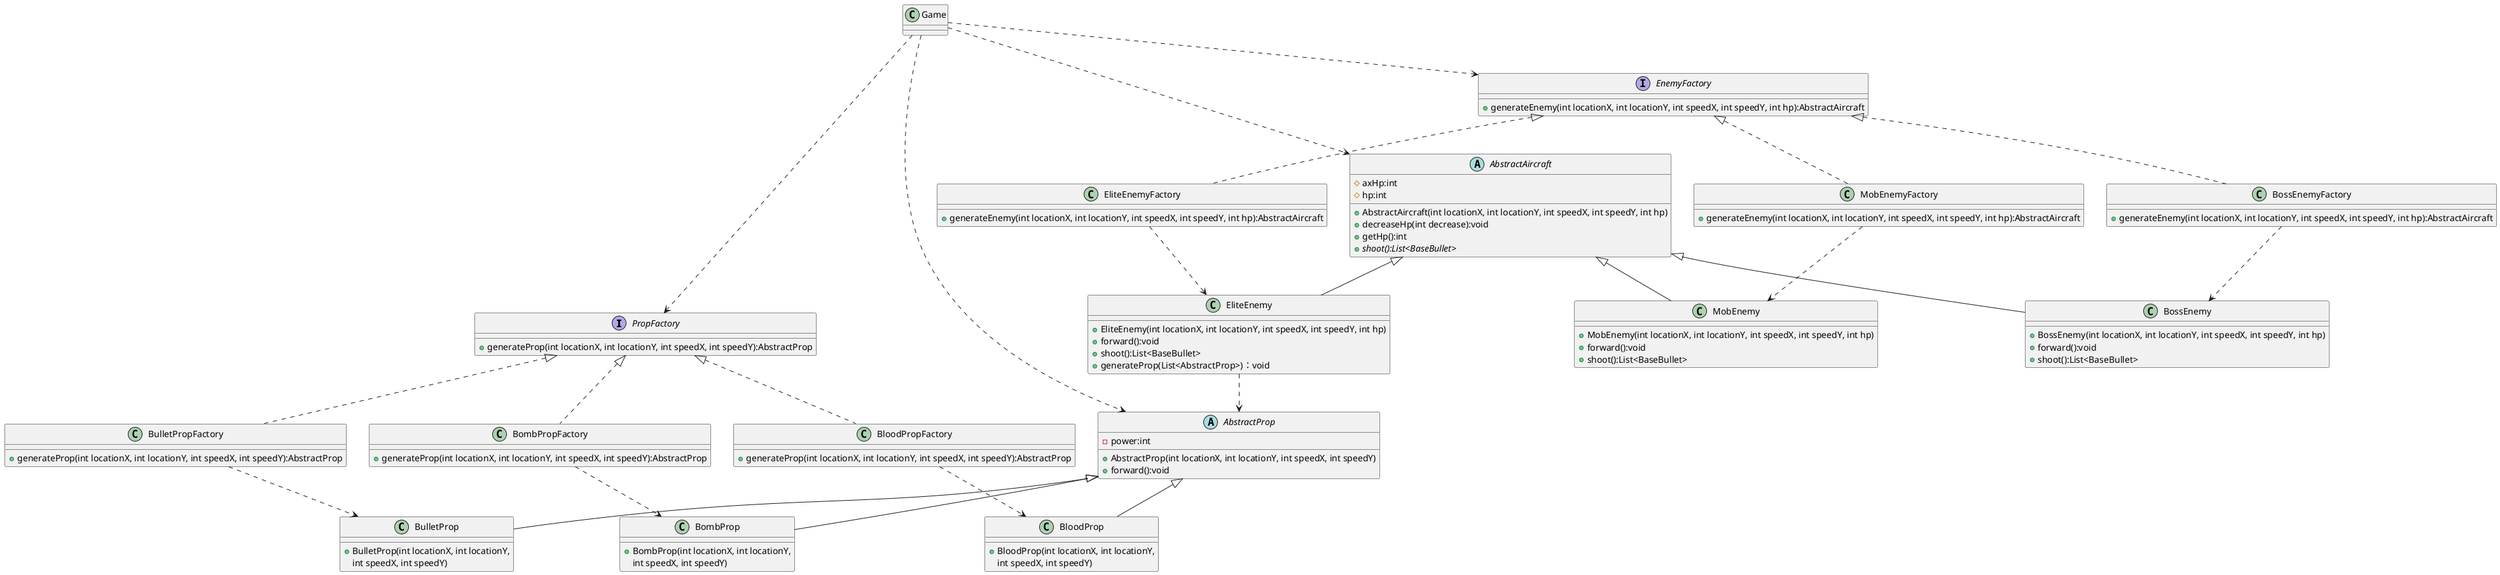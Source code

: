 @startuml
'https://plantuml.com/class-diagram
PropFactory <|.. BloodPropFactory
PropFactory <|.. BombPropFactory
PropFactory <|.. BulletPropFactory

Game ..> AbstractAircraft
Game ..> AbstractProp
Game ..> EnemyFactory
Game ..> PropFactory

EnemyFactory<|..MobEnemyFactory
EnemyFactory<|..EliteEnemyFactory
EnemyFactory<|..BossEnemyFactory

AbstractAircraft <|-- MobEnemy
AbstractAircraft <|-- EliteEnemy
AbstractAircraft <|-- BossEnemy

EliteEnemy ..> AbstractProp

EliteEnemyFactory ..> EliteEnemy
MobEnemyFactory ..> MobEnemy
BossEnemyFactory ..> BossEnemy

AbstractProp <|--BloodProp
AbstractProp <|--BombProp
AbstractProp <|--BulletProp

BloodPropFactory ..> BloodProp
BombPropFactory ..> BombProp
BulletPropFactory ..> BulletProp

interface PropFactory{
    + generateProp(int locationX, int locationY, int speedX, int speedY):AbstractProp
}
class BloodPropFactory{
    + generateProp(int locationX, int locationY, int speedX, int speedY):AbstractProp
}
class BombPropFactory
{
    + generateProp(int locationX, int locationY, int speedX, int speedY):AbstractProp
}
class BulletPropFactory
{
    + generateProp(int locationX, int locationY, int speedX, int speedY):AbstractProp
}

interface EnemyFactory
{
    + generateEnemy(int locationX, int locationY, int speedX, int speedY, int hp):AbstractAircraft
}

class MobEnemyFactory
{
    + generateEnemy(int locationX, int locationY, int speedX, int speedY, int hp):AbstractAircraft
}
class EliteEnemyFactory
{
    + generateEnemy(int locationX, int locationY, int speedX, int speedY, int hp):AbstractAircraft
}
class BossEnemyFactory
{
    + generateEnemy(int locationX, int locationY, int speedX, int speedY, int hp):AbstractAircraft
}

abstract class AbstractAircraft
{
	# axHp:int
    # hp:int
    + AbstractAircraft(int locationX, int locationY, int speedX, int speedY, int hp)
    + decreaseHp(int decrease):void
    + getHp():int
    + {abstract} shoot():List<BaseBullet>
 }




class MobEnemy {
    + MobEnemy(int locationX, int locationY, int speedX, int speedY, int hp)
    + forward():void
    + shoot():List<BaseBullet>
}
class EliteEnemy {
    + EliteEnemy(int locationX, int locationY, int speedX, int speedY, int hp)
    + forward():void
    + shoot():List<BaseBullet>
    + generateProp(List<AbstractProp>)：void
}
class BossEnemy {
    + BossEnemy(int locationX, int locationY, int speedX, int speedY, int hp)
    + forward():void
    + shoot():List<BaseBullet>
}


abstract class AbstractProp
{
    - power:int
    + AbstractProp(int locationX, int locationY, int speedX, int speedY)
    + forward():void
}
class BloodProp {
    + BloodProp(int locationX, int locationY,
     int speedX, int speedY)
}
class BombProp {
    + BombProp(int locationX, int locationY,
     int speedX, int speedY)
}
class BulletProp {
    + BulletProp(int locationX, int locationY,
     int speedX, int speedY)
}

@enduml